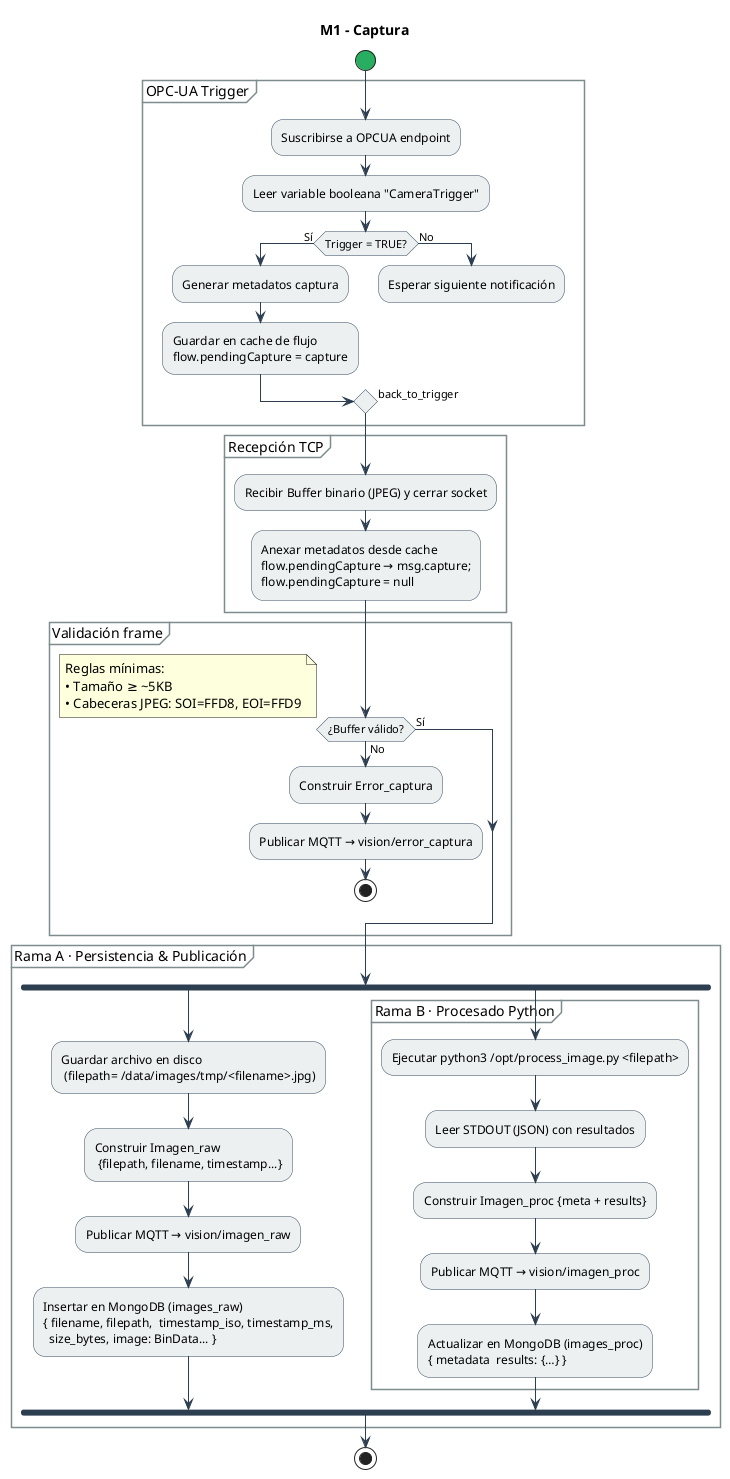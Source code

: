 @startuml
title M1 - Captura

skinparam activity {
  ArrowColor #2c3e50
  BarColor #2c3e50
  BackgroundColor #ecf0f1
  BorderColor #34495e
  StartColor #27ae60
  EndColor #c0392b
}
skinparam partitionBorderColor #7f8c8d
skinparam partitionBackgroundColor #ffffff

start

partition "OPC-UA Trigger" {
  :Suscribirse a OPCUA endpoint;
  :Leer variable booleana "CameraTrigger";
  if (Trigger = TRUE?) then (Sí)
    :Generar metadatos captura;
    :Guardar en cache de flujo\nflow.pendingCapture = capture;
  else (No)
    :Esperar siguiente notificación;
    -[hidden]-> back_to_trigger;
  endif
}

partition "Recepción TCP" {
  :Recibir Buffer binario (JPEG) y cerrar socket;
  :Anexar metadatos desde cache\nflow.pendingCapture → msg.capture;\nflow.pendingCapture = null;
}

partition "Validación frame" {
  if (¿Buffer válido?) then (Sí)
    note right
      Reglas mínimas:
      • Tamaño ≥ ~5KB
      • Cabeceras JPEG: SOI=FFD8, EOI=FFD9
    end note
  else (No)
    :Construir Error_captura;
    :Publicar MQTT → vision/error_captura;
    stop
  endif
}

partition "Rama A · Persistencia & Publicación" {
  fork
  :Guardar archivo en disco\n (filepath= /data/images/tmp/<filename>.jpg);
  :Construir Imagen_raw\n {filepath, filename, timestamp...};
  :Publicar MQTT → vision/imagen_raw;
  :Insertar en MongoDB (images_raw)\n{ filename, filepath,  timestamp_iso, timestamp_ms,\n  size_bytes, image: BinData... };
  fork again
  partition "Rama B · Procesado Python" {
    :Ejecutar python3 /opt/process_image.py <filepath>;
    :Leer STDOUT (JSON) con resultados;
    :Construir Imagen_proc {meta + results};
    :Publicar MQTT → vision/imagen_proc;
    :Actualizar en MongoDB (images_proc)\n{ metadata  results: {…} };
  }
  end fork
}

stop

@enduml

